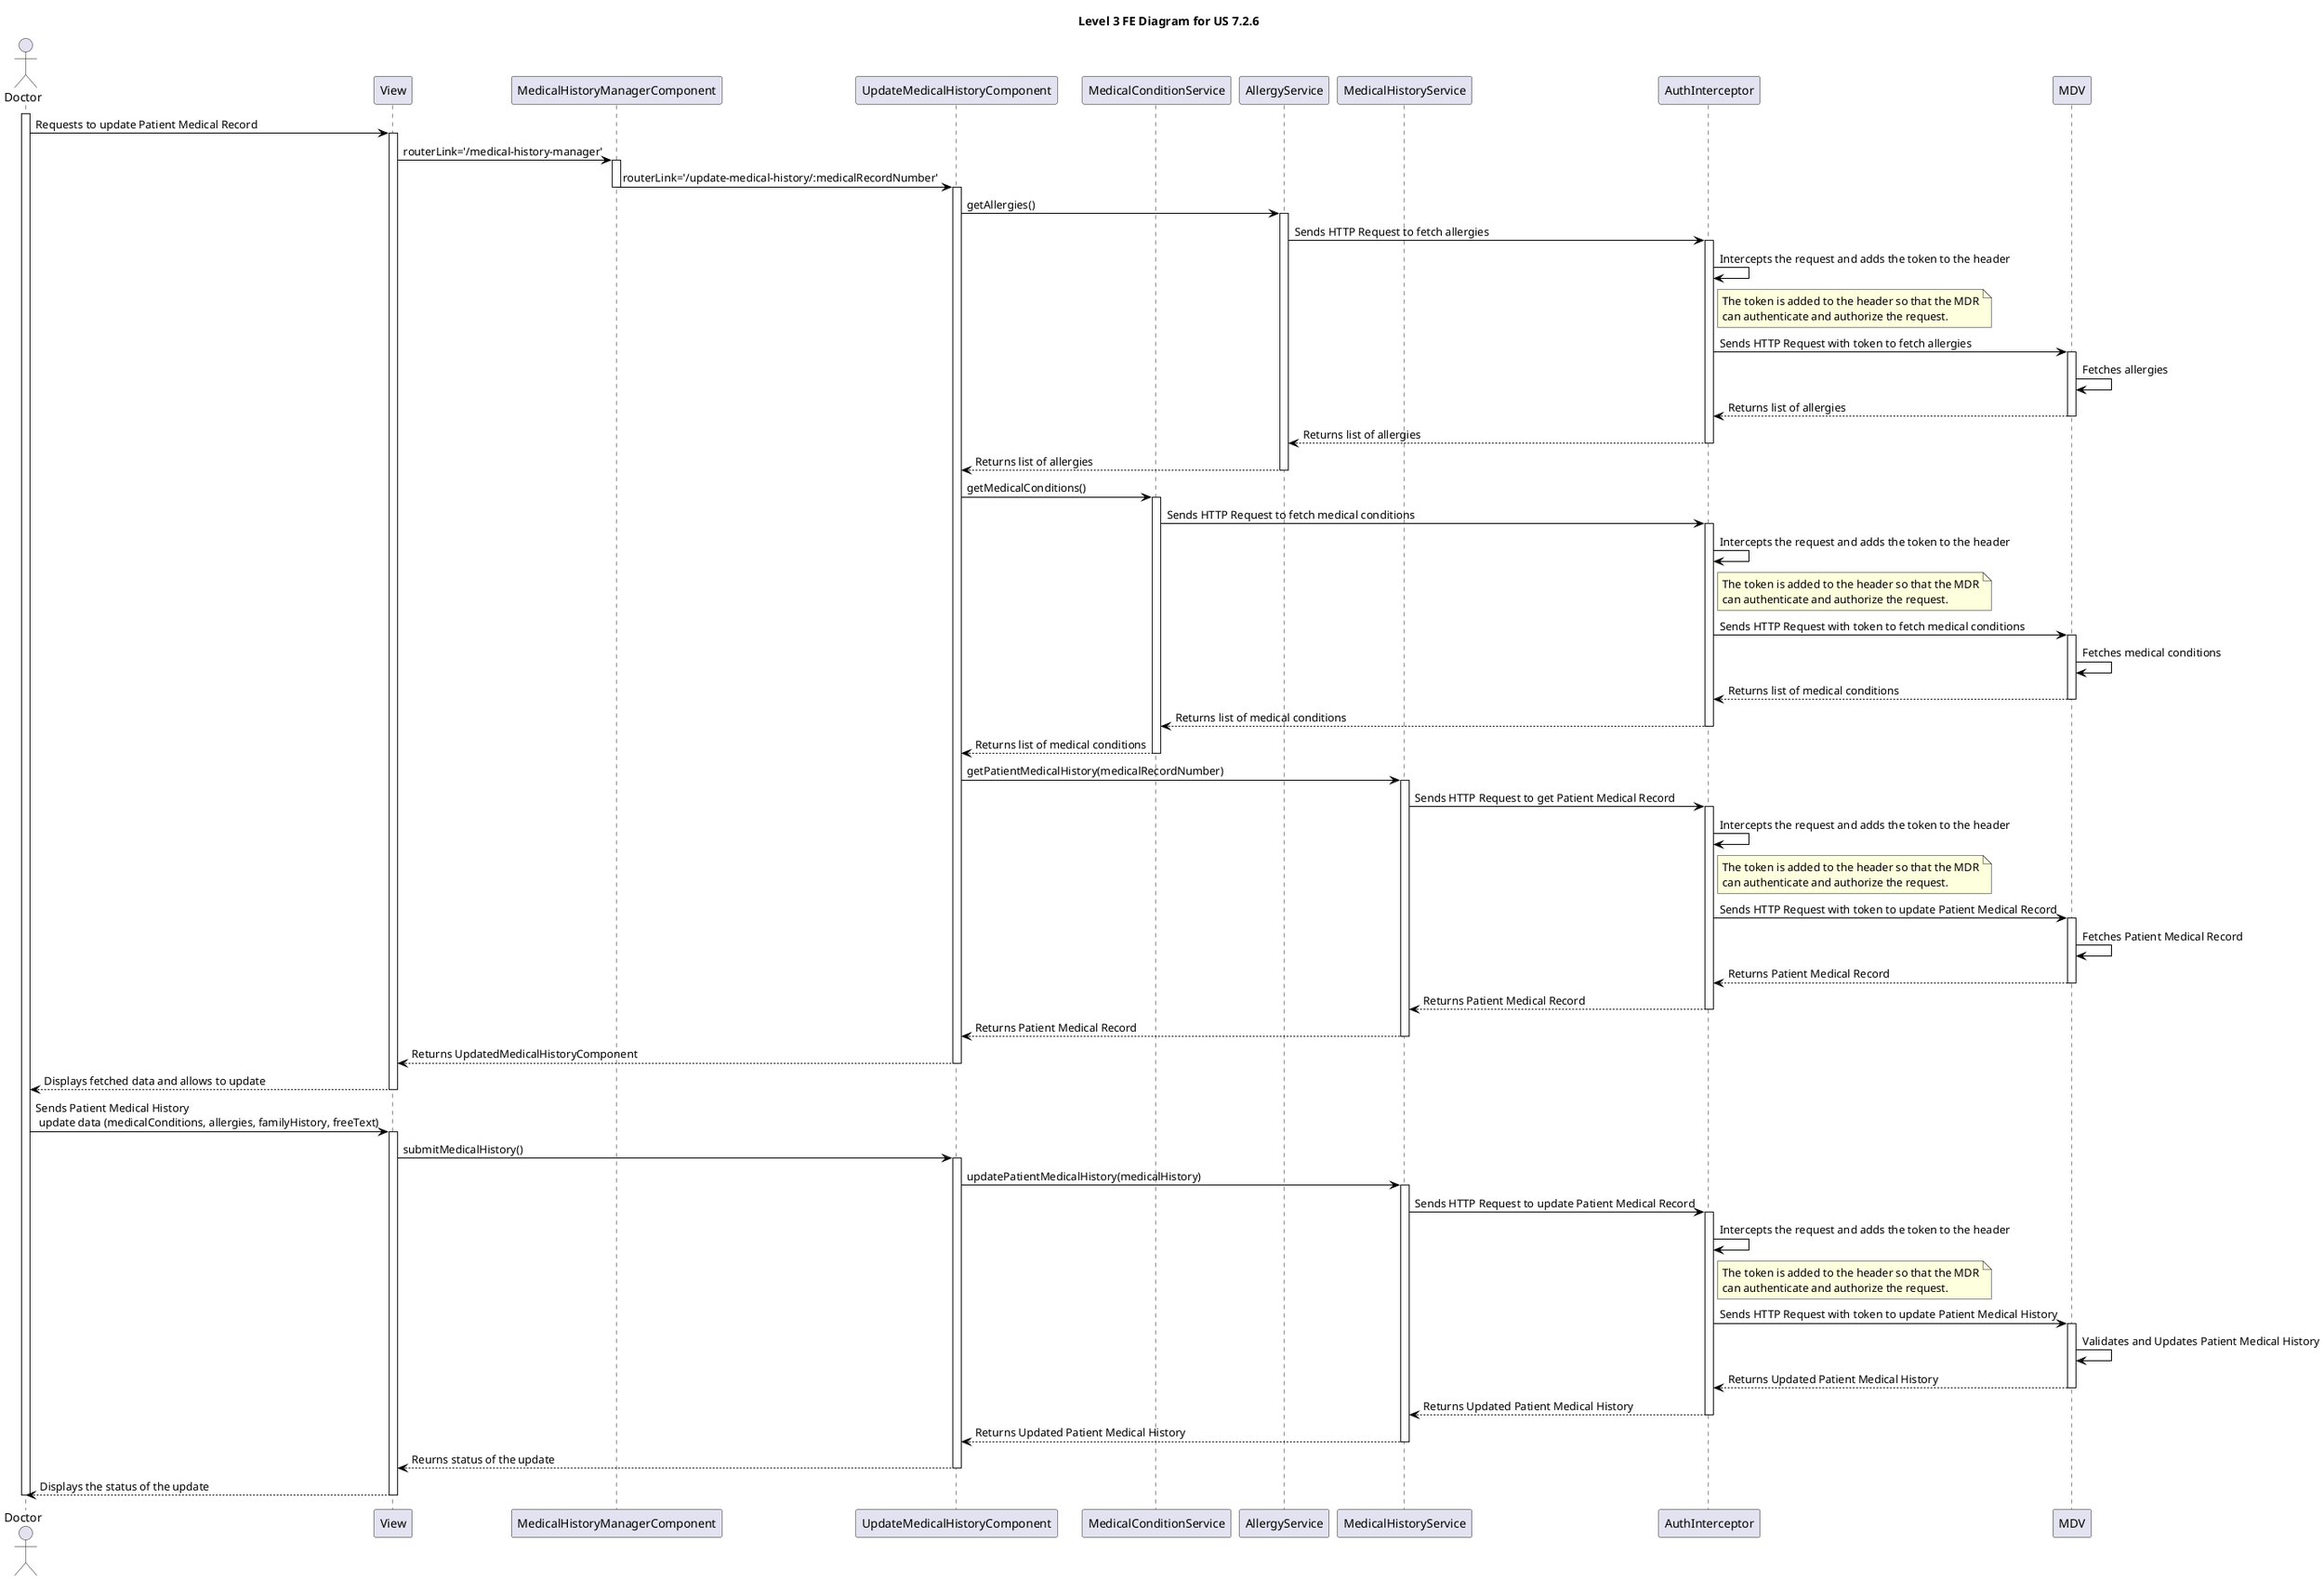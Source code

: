 @startuml level_3_FE

title Level 3 FE Diagram for US 7.2.6

hide empty members

skinparam class {
    BackgroundColor<<valueObject>> #D6EAF8
    BackgroundColor<<root>> #FDEBD0
    BackgroundColor<<service>> #D1F2EB
    BackgroundColor #FEF9E7
    ArrowColor Black
}

skinparam package {
    BackgroundColor #EBF5FB
}

actor Doctor as D
participant "View" as V 
participant "MedicalHistoryManagerComponent" as MHMC
participant "UpdateMedicalHistoryComponent" as UMHC
participant "MedicalConditionService" as MCS
participant "AllergyService" as AS
participant "MedicalHistoryService" as MHS
participant "AuthInterceptor" as AI
participant "MDV" as BE

activate D
D -> V: Requests to update Patient Medical Record
activate V
V -> MHMC: routerLink='/medical-history-manager'
activate MHMC
MHMC -> UMHC: routerLink='/update-medical-history/:medicalRecordNumber'
deactivate MHMC
activate UMHC

UMHC -> AS: getAllergies()
activate AS
AS -> AI: Sends HTTP Request to fetch allergies
activate AI
AI -> AI: Intercepts the request and adds the token to the header
note right of AI
    The token is added to the header so that the MDR
    can authenticate and authorize the request.
end note
AI -> BE: Sends HTTP Request with token to fetch allergies
activate BE
BE -> BE: Fetches allergies
BE --> AI: Returns list of allergies
deactivate BE
AI --> AS: Returns list of allergies
deactivate AI
AS --> UMHC: Returns list of allergies
deactivate AS

UMHC -> MCS: getMedicalConditions()
activate MCS
MCS -> AI: Sends HTTP Request to fetch medical conditions
activate AI
AI -> AI: Intercepts the request and adds the token to the header
note right of AI
    The token is added to the header so that the MDR
    can authenticate and authorize the request.
end note
AI -> BE: Sends HTTP Request with token to fetch medical conditions
activate BE
BE -> BE: Fetches medical conditions
BE --> AI: Returns list of medical conditions
deactivate BE
AI --> MCS: Returns list of medical conditions
deactivate AI
MCS --> UMHC: Returns list of medical conditions
deactivate MCS

UMHC -> MHS: getPatientMedicalHistory(medicalRecordNumber)
activate MHS
MHS -> AI: Sends HTTP Request to get Patient Medical Record
activate AI
AI -> AI: Intercepts the request and adds the token to the header
note right of AI
    The token is added to the header so that the MDR
    can authenticate and authorize the request.
end note
AI -> BE: Sends HTTP Request with token to update Patient Medical Record
activate BE
BE -> BE : Fetches Patient Medical Record
BE --> AI: Returns Patient Medical Record
deactivate BE
AI --> MHS: Returns Patient Medical Record
deactivate AI
MHS --> UMHC: Returns Patient Medical Record
deactivate MHS

UMHC --> V: Returns UpdatedMedicalHistoryComponent
deactivate UMHC
V --> D: Displays fetched data and allows to update
deactivate V
D -> V: Sends Patient Medical History \n update data (medicalConditions, allergies, familyHistory, freeText)
activate V
V-> UMHC: submitMedicalHistory()
activate UMHC
UMHC -> MHS: updatePatientMedicalHistory(medicalHistory)
activate MHS
MHS -> AI: Sends HTTP Request to update Patient Medical Record
activate AI
AI -> AI: Intercepts the request and adds the token to the header
note right of AI
    The token is added to the header so that the MDR
    can authenticate and authorize the request.
end note
AI -> BE: Sends HTTP Request with token to update Patient Medical History
activate BE
BE -> BE: Validates and Updates Patient Medical History
BE --> AI: Returns Updated Patient Medical History
deactivate BE
AI --> MHS: Returns Updated Patient Medical History
deactivate AI
MHS --> UMHC: Returns Updated Patient Medical History
deactivate MHS
UMHC --> V: Reurns status of the update
deactivate UMHC
V --> D: Displays the status of the update
deactivate V
deactivate D

@enduml
